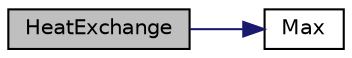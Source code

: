 digraph "HeatExchange"
{
  edge [fontname="Helvetica",fontsize="10",labelfontname="Helvetica",labelfontsize="10"];
  node [fontname="Helvetica",fontsize="10",shape=record];
  rankdir="LR";
  Node1 [label="HeatExchange",height=0.2,width=0.4,color="black", fillcolor="grey75", style="filled", fontcolor="black"];
  Node1 -> Node2 [color="midnightblue",fontsize="10",style="solid",fontname="Helvetica"];
  Node2 [label="Max",height=0.2,width=0.4,color="black", fillcolor="white", style="filled",URL="$bur__brn_8c.html#a0037c55efa9a8b83966af3da8b1e9abf"];
}
